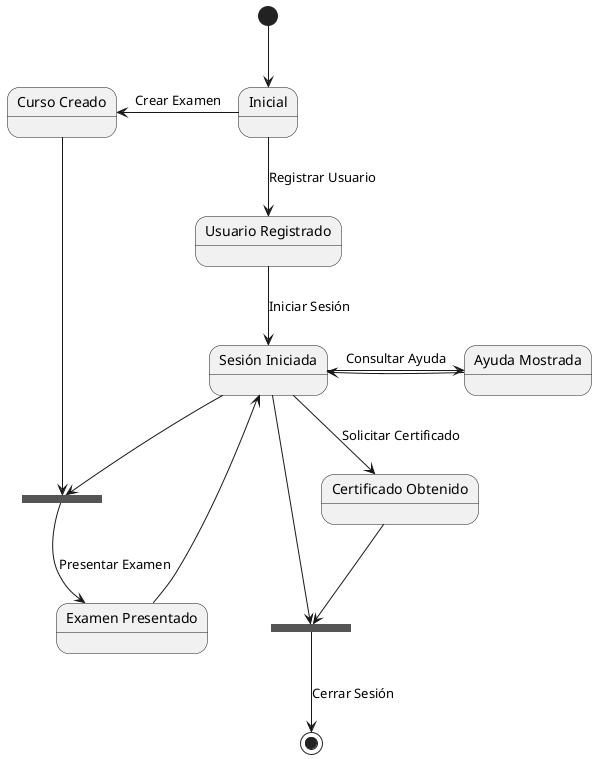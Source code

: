 @startuml


state "Inicial" as state1
state "Curso Creado" as state2
state "Usuario Registrado" as state3
state "Sesión Iniciada" as state4
state "Ayuda Mostrada" as state5
state state6 <<join>>
state "Examen Presentado" as state7
state "Certificado Obtenido" as state8
state state9 <<join>>

[*] --> state1

state1 -l-> state2 : Crear Examen

state1 --> state3 : Registrar Usuario

state3 --> state4 : Iniciar Sesión

state4 -r-> state5 : Consultar Ayuda
state5 -r-> state4

state4 --> state6
state2 --> state6

state6 --> state7 : Presentar Examen
state7 --> state4

state4 --> state8 : Solicitar Certificado

state4 --> state9
state8 --> state9

state9 --> [*] : Cerrar Sesión

@enduml